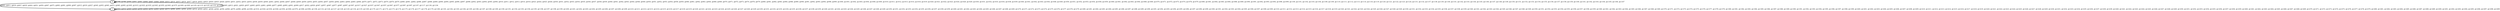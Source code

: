 digraph G {
        node [style=rounded, penwidth=3, fontsize=20, shape=oval];
        "0" -> "0" [label="@798, @799, @800, @801, @802, @806, @807, @808, @809, @810, @814, @815, @816, @817, @818, @822, @823, @824, @825, @826, @830, @831, @832, @833, @834, @838, @839, @840, @841, @842, @846, @847, @848, @849, @850, @854, @855, @856, @857, @858, @862, @863, @864, @865, @866, @870, @871, @872, @873, @874, @878, @879, @880, @881, @882, @886, @887, @888, @889, @890, @894, @895, @896, @897, @898, @902, @903, @904, @905, @906, @910, @911, @912, @913, @914, @918, @923, @924, @925, @926, @930, @931, @932, @933, @934, @935, @936, @937, @938, @939, @940, @941, @942, @943, @944, @948, @949, @950, @951, @952, @953, @954, @958, @959, @960, @961, @962, @963, @964, @968, @969, @970, @971, @972, @973, @974, @978, @979, @980, @981, @982, @983, @984, @988, @989, @990, @991, @992, @993, @994, @998, @999, @1000, @1001, @1002, @1003, @1004, @1008, @1009, @1010, @1011, @1012, @1013, @1014, @1018, @1019, @1020, @1021, @1022, @1023, @1024, @1028, @1029, @1030, @1031, @1032, @1033, @1034, @1038, @1039, @1040, @1041, @1042, @1043, @1044, @1048, @1049, @1050, @1051, @1052, @1053, @1054, @1058, @1059, @1060, @1061, @1062, @1063, @1064, @1068, @1069, @1070, @1071, @1072, @1073, @1074, @1078, @1079, @1080, @1081, @1082, @1083, @1084, @1088, @1089, @1090, @1091, @1092, @1093, @1094, @1098, @1099, @1100, @1101, @1102, @1103, @1104, @1108, @1109, @1110, @1111, @1112, @1113, @1114, @1118, @1119, @1120, @1121, @1122, @1123, @1124, @1131, @1132, @1137, @1138, @1139, @1140, @1141, @1142, @1143, @1144, @1145, @1146, @1147, @1148, @1149, @1150, @1151, @1152, @1153, @1154, @1155, @1156, @1157, @1158, @1159, @1160, @1161, @1162, @1163, @1164, @1165, @1166, @1167", color=black,arrowsize=1,style=bold,penwidth=3,fontsize=20];
"0" -> "1" [label="@803, @811, @819, @827, @835, @843, @851, @859, @867, @875, @883, @891, @899, @907, @915, @919, @927, @945, @955, @965, @975, @985, @995, @1005, @1015, @1025, @1035, @1045, @1055, @1065, @1075, @1085, @1095, @1105, @1115, @1125, @1133, @1168", color=black,arrowsize=1,style=bold,penwidth=3,fontsize=20];
"1" -> "1" [label="@804, @812, @820, @828, @836, @844, @852, @860, @868, @876, @884, @892, @900, @908, @916, @920, @921, @928, @946, @956, @966, @976, @986, @996, @1006, @1016, @1026, @1036, @1046, @1056, @1066, @1076, @1086, @1096, @1106, @1116, @1126, @1127, @1128, @1129, @1134, @1135, @1169, @1170, @1171, @1172, @1173, @1174, @1175, @1176, @1177, @1178, @1179, @1180, @1181, @1182, @1183, @1184, @1185, @1186, @1187, @1188, @1189, @1190, @1191, @1192, @1193, @1194, @1195, @1196, @1197, @1198, @1199, @1200, @1201, @1202, @1203, @1204, @1205, @1206, @1207, @1208, @1209, @1210, @1211, @1212, @1213, @1214, @1215, @1216, @1217, @1218, @1219, @1220, @1221, @1222, @1223, @1224, @1225, @1226, @1227, @1228, @1229, @1230, @1231, @1232, @1233, @1234, @1235, @1236, @1237, @1238, @1239, @1240, @1241, @1242, @1243, @1244, @1245, @1246, @1247, @1248, @1249, @1250, @1251, @1252, @1253, @1254, @1255, @1256, @1257, @1258, @1259, @1260, @1261, @1262, @1263, @1264, @1265, @1266, @1267, @1268, @1269, @1270, @1271, @1272, @1273, @1274, @1275, @1276, @1277, @1278, @1279, @1280, @1281, @1282, @1283, @1284, @1285, @1286, @1287, @1288, @1289, @1290, @1291, @1292, @1293, @1294, @1295, @1296, @1297, @1298, @1299, @1300, @1301, @1302, @1303, @1304, @1305, @1306, @1307, @1308, @1309, @1310, @1311, @1312, @1313, @1314, @1315, @1316, @1317, @1318, @1319, @1320, @1321, @1322, @1323, @1324, @1325, @1326, @1327, @1328, @1329, @1330, @1331, @1332, @1333, @1334, @1335, @1336, @1337, @1338, @1339, @1340, @1341, @1342, @1343, @1344, @1345, @1346, @1347, @1348, @1349, @1350, @1351, @1352, @1353, @1354, @1355, @1356, @1357, @1358, @1359, @1360, @1361, @1362, @1363, @1364, @1365, @1366, @1367, @1368, @1369, @1370, @1371, @1372, @1373, @1374, @1375, @1376, @1377, @1378, @1379, @1380, @1381, @1382, @1383, @1384, @1385, @1386, @1387, @1388, @1389, @1390, @1391, @1392, @1393, @1394, @1395, @1396, @1397, @1398, @1399, @1400, @1401, @1402, @1403, @1404, @1405, @1406, @1407, @1408, @1409, @1410, @1411, @1412, @1413, @1414, @1415, @1416, @1417, @1418, @1419, @1420, @1421, @1422, @1423, @1424, @1425, @1426, @1427, @1428, @1429, @1430, @1431, @1432, @1433, @1434, @1435, @1436, @1437, @1438, @1439, @1440, @1441, @1442, @1443, @1444, @1445, @1446, @1447, @1448, @1449, @1450, @1451, @1452, @1453, @1454, @1455, @1456, @1457, @1458, @1459, @1460, @1461, @1462, @1463, @1464, @1465, @1466, @1467, @1468, @1469, @1470, @1471, @1472, @1473, @1474, @1475, @1476, @1477, @1478, @1479, @1480, @1481, @1482, @1483, @1484, @1485, @1486, @1487, @1488, @1489, @1490, @1491, @1492, @1493, @1494, @1495, @1496, @1497, @1498, @1499", color=black,arrowsize=1,style=bold,penwidth=3,fontsize=20];
"1" -> "0" [label="@805, @813, @821, @829, @837, @845, @853, @861, @869, @877, @885, @893, @901, @909, @917, @922, @929, @947, @957, @967, @977, @987, @997, @1007, @1017, @1027, @1037, @1047, @1057, @1067, @1077, @1087, @1097, @1107, @1117, @1130, @1136", color=black,arrowsize=1,style=bold,penwidth=3,fontsize=20];
}
